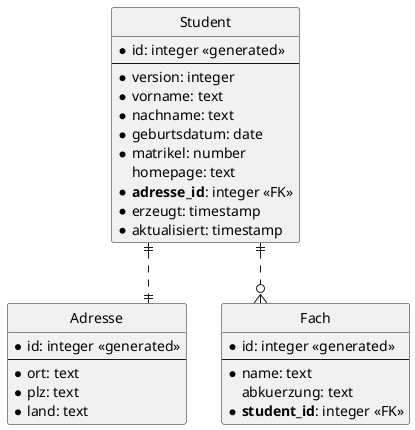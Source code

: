 @startuml ER Diagramm

hide circle

skinparam linetype ortho

entity "Student" {
  * id: integer <<generated>>
  --
  * version: integer
  * vorname: text
  * nachname: text
  * geburtsdatum: date
  * matrikel: number
    homepage: text
  * **adresse_id**: integer <<FK>>
  * erzeugt: timestamp
  * aktualisiert: timestamp
}

entity "Adresse" {
  * id: integer <<generated>>
  --
  * ort: text
  * plz: text
  * land: text
}

entity "Fach" {
  * id: integer <<generated>>
  --
  * name: text
    abkuerzung: text
  * **student_id**: integer <<FK>>
}

Student ||..|| Adresse
Student ||..o{ Fach

@enduml
